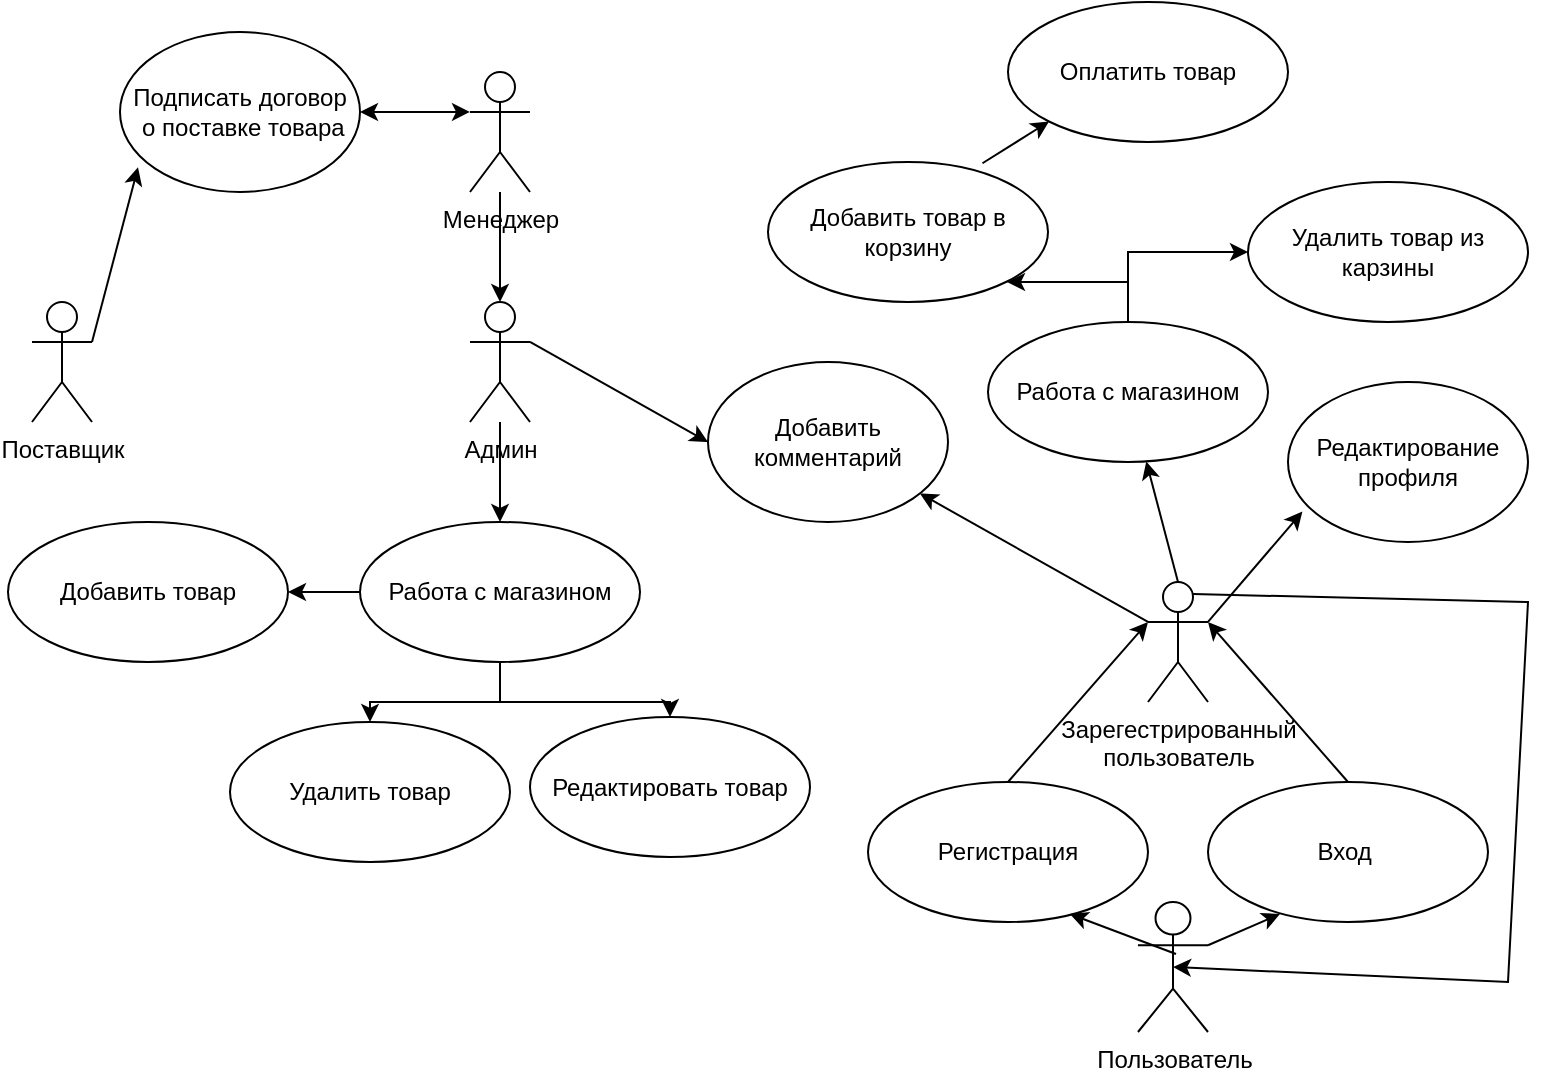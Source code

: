 <mxfile version="20.5.0" type="device"><diagram id="X2K3a4CVGlsGaMza_VcX" name="Страница 1"><mxGraphModel dx="1841" dy="567" grid="1" gridSize="10" guides="1" tooltips="1" connect="1" arrows="1" fold="1" page="1" pageScale="1" pageWidth="827" pageHeight="1169" math="0" shadow="0"><root><mxCell id="0"/><mxCell id="1" parent="0"/><mxCell id="ih85UeOb-dqjksHe9gb6-4" value="Менеджер" style="shape=umlActor;verticalLabelPosition=bottom;verticalAlign=top;html=1;" parent="1" vertex="1"><mxGeometry x="-209" y="1185" width="30" height="60" as="geometry"/></mxCell><mxCell id="ih85UeOb-dqjksHe9gb6-5" value="Добавить товар" style="ellipse;whiteSpace=wrap;html=1;" parent="1" vertex="1"><mxGeometry x="-440" y="1410" width="140" height="70" as="geometry"/></mxCell><mxCell id="ih85UeOb-dqjksHe9gb6-6" value="Удалить товар" style="ellipse;whiteSpace=wrap;html=1;" parent="1" vertex="1"><mxGeometry x="-329" y="1510" width="140" height="70" as="geometry"/></mxCell><mxCell id="ih85UeOb-dqjksHe9gb6-10" style="edgeStyle=orthogonalEdgeStyle;rounded=0;orthogonalLoop=1;jettySize=auto;html=1;" parent="1" source="ih85UeOb-dqjksHe9gb6-13" target="ih85UeOb-dqjksHe9gb6-5" edge="1"><mxGeometry relative="1" as="geometry"/></mxCell><mxCell id="ih85UeOb-dqjksHe9gb6-11" style="edgeStyle=orthogonalEdgeStyle;rounded=0;orthogonalLoop=1;jettySize=auto;html=1;entryX=0.5;entryY=0;entryDx=0;entryDy=0;" parent="1" source="ih85UeOb-dqjksHe9gb6-13" target="ih85UeOb-dqjksHe9gb6-6" edge="1"><mxGeometry relative="1" as="geometry"/></mxCell><mxCell id="ih85UeOb-dqjksHe9gb6-12" style="edgeStyle=orthogonalEdgeStyle;rounded=0;orthogonalLoop=1;jettySize=auto;html=1;" parent="1" source="ih85UeOb-dqjksHe9gb6-13" target="ih85UeOb-dqjksHe9gb6-14" edge="1"><mxGeometry relative="1" as="geometry"/></mxCell><mxCell id="ih85UeOb-dqjksHe9gb6-13" value="Работа с магазином" style="ellipse;whiteSpace=wrap;html=1;" parent="1" vertex="1"><mxGeometry x="-264" y="1410" width="140" height="70" as="geometry"/></mxCell><mxCell id="ih85UeOb-dqjksHe9gb6-14" value="Редактировать товар" style="ellipse;whiteSpace=wrap;html=1;" parent="1" vertex="1"><mxGeometry x="-179" y="1507.5" width="140" height="70" as="geometry"/></mxCell><mxCell id="ih85UeOb-dqjksHe9gb6-28" value="Пользователь" style="shape=umlActor;verticalLabelPosition=bottom;verticalAlign=top;html=1;" parent="1" vertex="1"><mxGeometry x="125" y="1600" width="35" height="65" as="geometry"/></mxCell><mxCell id="v11anKy7YZOs2Qq218m6-5" value="" style="endArrow=classic;html=1;rounded=0;exitX=0.5;exitY=0;exitDx=0;exitDy=0;" parent="1" source="ih85UeOb-dqjksHe9gb6-29" edge="1"><mxGeometry width="50" height="50" relative="1" as="geometry"><mxPoint x="293.5" y="1350" as="sourcePoint"/><mxPoint x="160" y="1460" as="targetPoint"/></mxGeometry></mxCell><mxCell id="v11anKy7YZOs2Qq218m6-6" value="Добавить комментарий" style="ellipse;whiteSpace=wrap;html=1;" parent="1" vertex="1"><mxGeometry x="-90" y="1330" width="120" height="80" as="geometry"/></mxCell><mxCell id="ih85UeOb-dqjksHe9gb6-29" value="Вход&amp;nbsp;" style="ellipse;whiteSpace=wrap;html=1;" parent="1" vertex="1"><mxGeometry x="160" y="1540" width="140" height="70" as="geometry"/></mxCell><mxCell id="v11anKy7YZOs2Qq218m6-9" value="Зарегестрированный &lt;br&gt;пользователь" style="shape=umlActor;verticalLabelPosition=bottom;verticalAlign=top;html=1;outlineConnect=0;" parent="1" vertex="1"><mxGeometry x="130" y="1440" width="30" height="60" as="geometry"/></mxCell><mxCell id="v11anKy7YZOs2Qq218m6-10" value="" style="endArrow=classic;html=1;rounded=0;exitX=0;exitY=0.333;exitDx=0;exitDy=0;exitPerimeter=0;" parent="1" source="v11anKy7YZOs2Qq218m6-9" target="v11anKy7YZOs2Qq218m6-6" edge="1"><mxGeometry width="50" height="50" relative="1" as="geometry"><mxPoint x="130" y="1390" as="sourcePoint"/><mxPoint x="180" y="1340" as="targetPoint"/></mxGeometry></mxCell><mxCell id="v11anKy7YZOs2Qq218m6-11" value="" style="endArrow=classic;html=1;rounded=0;exitX=1;exitY=0.333;exitDx=0;exitDy=0;exitPerimeter=0;entryX=0.06;entryY=0.81;entryDx=0;entryDy=0;entryPerimeter=0;" parent="1" source="v11anKy7YZOs2Qq218m6-9" target="v11anKy7YZOs2Qq218m6-12" edge="1"><mxGeometry width="50" height="50" relative="1" as="geometry"><mxPoint x="250" y="1280" as="sourcePoint"/><mxPoint x="350" y="1170" as="targetPoint"/></mxGeometry></mxCell><mxCell id="v11anKy7YZOs2Qq218m6-12" value="Редактирование профиля" style="ellipse;whiteSpace=wrap;html=1;" parent="1" vertex="1"><mxGeometry x="200" y="1340" width="120" height="80" as="geometry"/></mxCell><mxCell id="v11anKy7YZOs2Qq218m6-13" value="" style="endArrow=classic;html=1;rounded=0;entryX=0;entryY=0.5;entryDx=0;entryDy=0;exitX=1;exitY=0.333;exitDx=0;exitDy=0;exitPerimeter=0;" parent="1" source="WlpeD-fBBoIzuLBm2mT7-1" target="v11anKy7YZOs2Qq218m6-6" edge="1"><mxGeometry width="50" height="50" relative="1" as="geometry"><mxPoint x="-170" y="1190" as="sourcePoint"/><mxPoint x="300" y="1220" as="targetPoint"/></mxGeometry></mxCell><mxCell id="v11anKy7YZOs2Qq218m6-18" value="Поставщик" style="shape=umlActor;verticalLabelPosition=bottom;verticalAlign=top;html=1;outlineConnect=0;" parent="1" vertex="1"><mxGeometry x="-428" y="1300" width="30" height="60" as="geometry"/></mxCell><mxCell id="v11anKy7YZOs2Qq218m6-22" value="Подписать договор&lt;br&gt;&amp;nbsp;о поставке товара" style="ellipse;whiteSpace=wrap;html=1;" parent="1" vertex="1"><mxGeometry x="-384" y="1165" width="120" height="80" as="geometry"/></mxCell><mxCell id="v11anKy7YZOs2Qq218m6-24" value="" style="endArrow=classic;html=1;rounded=0;exitX=1;exitY=0.333;exitDx=0;exitDy=0;exitPerimeter=0;entryX=0.075;entryY=0.846;entryDx=0;entryDy=0;entryPerimeter=0;" parent="1" source="v11anKy7YZOs2Qq218m6-18" target="v11anKy7YZOs2Qq218m6-22" edge="1"><mxGeometry width="50" height="50" relative="1" as="geometry"><mxPoint x="-180" y="1240" as="sourcePoint"/><mxPoint x="-130" y="1190" as="targetPoint"/></mxGeometry></mxCell><mxCell id="v11anKy7YZOs2Qq218m6-25" value="" style="endArrow=classic;startArrow=classic;html=1;rounded=0;exitX=1;exitY=0.5;exitDx=0;exitDy=0;entryX=0;entryY=0.333;entryDx=0;entryDy=0;entryPerimeter=0;" parent="1" source="v11anKy7YZOs2Qq218m6-22" target="ih85UeOb-dqjksHe9gb6-4" edge="1"><mxGeometry width="50" height="50" relative="1" as="geometry"><mxPoint x="-10" y="1310" as="sourcePoint"/><mxPoint x="40" y="1260" as="targetPoint"/></mxGeometry></mxCell><mxCell id="WlpeD-fBBoIzuLBm2mT7-4" value="" style="edgeStyle=orthogonalEdgeStyle;rounded=0;orthogonalLoop=1;jettySize=auto;html=1;" parent="1" source="WlpeD-fBBoIzuLBm2mT7-1" target="ih85UeOb-dqjksHe9gb6-13" edge="1"><mxGeometry relative="1" as="geometry"/></mxCell><mxCell id="WlpeD-fBBoIzuLBm2mT7-1" value="Админ" style="shape=umlActor;verticalLabelPosition=bottom;verticalAlign=top;html=1;outlineConnect=0;" parent="1" vertex="1"><mxGeometry x="-209" y="1300" width="30" height="60" as="geometry"/></mxCell><mxCell id="WlpeD-fBBoIzuLBm2mT7-3" value="" style="endArrow=classic;html=1;rounded=0;entryX=0.5;entryY=0;entryDx=0;entryDy=0;entryPerimeter=0;" parent="1" source="ih85UeOb-dqjksHe9gb6-4" target="WlpeD-fBBoIzuLBm2mT7-1" edge="1"><mxGeometry width="50" height="50" relative="1" as="geometry"><mxPoint x="-190" y="1430" as="sourcePoint"/><mxPoint x="-140" y="1380" as="targetPoint"/></mxGeometry></mxCell><mxCell id="WlpeD-fBBoIzuLBm2mT7-5" value="Добавить товар в корзину" style="ellipse;whiteSpace=wrap;html=1;" parent="1" vertex="1"><mxGeometry x="-60" y="1230" width="140" height="70" as="geometry"/></mxCell><mxCell id="WlpeD-fBBoIzuLBm2mT7-6" value="Удалить товар из карзины" style="ellipse;whiteSpace=wrap;html=1;" parent="1" vertex="1"><mxGeometry x="180" y="1240" width="140" height="70" as="geometry"/></mxCell><mxCell id="WlpeD-fBBoIzuLBm2mT7-7" style="edgeStyle=orthogonalEdgeStyle;rounded=0;orthogonalLoop=1;jettySize=auto;html=1;entryX=1;entryY=1;entryDx=0;entryDy=0;" parent="1" source="WlpeD-fBBoIzuLBm2mT7-10" target="WlpeD-fBBoIzuLBm2mT7-5" edge="1"><mxGeometry relative="1" as="geometry"/></mxCell><mxCell id="WlpeD-fBBoIzuLBm2mT7-8" style="edgeStyle=orthogonalEdgeStyle;rounded=0;orthogonalLoop=1;jettySize=auto;html=1;entryX=0;entryY=0.5;entryDx=0;entryDy=0;" parent="1" source="WlpeD-fBBoIzuLBm2mT7-10" target="WlpeD-fBBoIzuLBm2mT7-6" edge="1"><mxGeometry relative="1" as="geometry"/></mxCell><mxCell id="WlpeD-fBBoIzuLBm2mT7-10" value="Работа с магазином" style="ellipse;whiteSpace=wrap;html=1;" parent="1" vertex="1"><mxGeometry x="50" y="1310" width="140" height="70" as="geometry"/></mxCell><mxCell id="WlpeD-fBBoIzuLBm2mT7-12" value="" style="endArrow=classic;html=1;rounded=0;exitX=0.5;exitY=0;exitDx=0;exitDy=0;exitPerimeter=0;" parent="1" source="v11anKy7YZOs2Qq218m6-9" target="WlpeD-fBBoIzuLBm2mT7-10" edge="1"><mxGeometry width="50" height="50" relative="1" as="geometry"><mxPoint x="400" y="1260" as="sourcePoint"/><mxPoint x="450" y="1210" as="targetPoint"/></mxGeometry></mxCell><mxCell id="WlpeD-fBBoIzuLBm2mT7-13" value="Оплатить товар" style="ellipse;whiteSpace=wrap;html=1;" parent="1" vertex="1"><mxGeometry x="60" y="1150" width="140" height="70" as="geometry"/></mxCell><mxCell id="WlpeD-fBBoIzuLBm2mT7-14" value="" style="endArrow=classic;html=1;rounded=0;exitX=0.766;exitY=0.009;exitDx=0;exitDy=0;entryX=0;entryY=1;entryDx=0;entryDy=0;exitPerimeter=0;" parent="1" source="WlpeD-fBBoIzuLBm2mT7-5" target="WlpeD-fBBoIzuLBm2mT7-13" edge="1"><mxGeometry width="50" height="50" relative="1" as="geometry"><mxPoint x="380" y="1210" as="sourcePoint"/><mxPoint x="430" y="1160" as="targetPoint"/></mxGeometry></mxCell><mxCell id="70xbF360cRohFFGIi1Fz-6" value="" style="endArrow=classic;html=1;rounded=0;exitX=1;exitY=0.333;exitDx=0;exitDy=0;exitPerimeter=0;entryX=0.257;entryY=0.943;entryDx=0;entryDy=0;entryPerimeter=0;" edge="1" parent="1" source="ih85UeOb-dqjksHe9gb6-28" target="ih85UeOb-dqjksHe9gb6-29"><mxGeometry width="50" height="50" relative="1" as="geometry"><mxPoint x="160" y="1490" as="sourcePoint"/><mxPoint x="210" y="1440" as="targetPoint"/></mxGeometry></mxCell><mxCell id="70xbF360cRohFFGIi1Fz-7" value="Регистрация" style="ellipse;whiteSpace=wrap;html=1;" vertex="1" parent="1"><mxGeometry x="-10" y="1540" width="140" height="70" as="geometry"/></mxCell><mxCell id="70xbF360cRohFFGIi1Fz-8" value="" style="endArrow=classic;html=1;rounded=0;exitX=0.543;exitY=0.4;exitDx=0;exitDy=0;exitPerimeter=0;entryX=0.721;entryY=0.943;entryDx=0;entryDy=0;entryPerimeter=0;" edge="1" parent="1" source="ih85UeOb-dqjksHe9gb6-28" target="70xbF360cRohFFGIi1Fz-7"><mxGeometry width="50" height="50" relative="1" as="geometry"><mxPoint x="37" y="1511.667" as="sourcePoint"/><mxPoint x="80" y="1505" as="targetPoint"/></mxGeometry></mxCell><mxCell id="70xbF360cRohFFGIi1Fz-9" value="" style="endArrow=classic;html=1;rounded=0;exitX=0.5;exitY=0;exitDx=0;exitDy=0;entryX=0;entryY=0.333;entryDx=0;entryDy=0;entryPerimeter=0;" edge="1" parent="1" source="70xbF360cRohFFGIi1Fz-7" target="v11anKy7YZOs2Qq218m6-9"><mxGeometry width="50" height="50" relative="1" as="geometry"><mxPoint x="21.005" y="1516" as="sourcePoint"/><mxPoint x="270" y="1530" as="targetPoint"/></mxGeometry></mxCell><mxCell id="70xbF360cRohFFGIi1Fz-12" value="" style="endArrow=classic;html=1;rounded=0;exitX=0.75;exitY=0.1;exitDx=0;exitDy=0;exitPerimeter=0;entryX=0.5;entryY=0.5;entryDx=0;entryDy=0;entryPerimeter=0;" edge="1" parent="1" source="v11anKy7YZOs2Qq218m6-9" target="ih85UeOb-dqjksHe9gb6-28"><mxGeometry width="50" height="50" relative="1" as="geometry"><mxPoint x="170" y="1470" as="sourcePoint"/><mxPoint x="240" y="1640" as="targetPoint"/><Array as="points"><mxPoint x="320" y="1450"/><mxPoint x="310" y="1640"/></Array></mxGeometry></mxCell></root></mxGraphModel></diagram></mxfile>